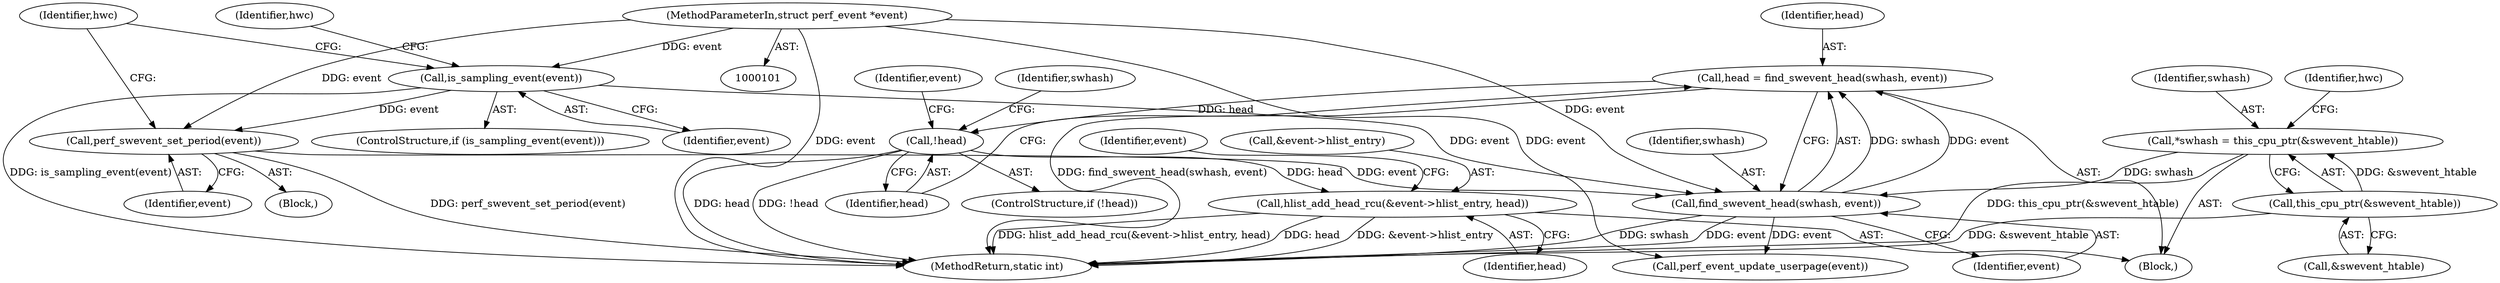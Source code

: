 digraph "0_linux_12ca6ad2e3a896256f086497a7c7406a547ee373_1@pointer" {
"1000140" [label="(Call,head = find_swevent_head(swhash, event))"];
"1000142" [label="(Call,find_swevent_head(swhash, event))"];
"1000106" [label="(Call,*swhash = this_cpu_ptr(&swevent_htable))"];
"1000108" [label="(Call,this_cpu_ptr(&swevent_htable))"];
"1000120" [label="(Call,is_sampling_event(event))"];
"1000102" [label="(MethodParameterIn,struct perf_event *event)"];
"1000130" [label="(Call,perf_swevent_set_period(event))"];
"1000146" [label="(Call,!head)"];
"1000156" [label="(Call,hlist_add_head_rcu(&event->hlist_entry, head))"];
"1000142" [label="(Call,find_swevent_head(swhash, event))"];
"1000130" [label="(Call,perf_swevent_set_period(event))"];
"1000113" [label="(Identifier,hwc)"];
"1000119" [label="(ControlStructure,if (is_sampling_event(event)))"];
"1000161" [label="(Identifier,head)"];
"1000163" [label="(Identifier,event)"];
"1000106" [label="(Call,*swhash = this_cpu_ptr(&swevent_htable))"];
"1000159" [label="(Identifier,event)"];
"1000162" [label="(Call,perf_event_update_userpage(event))"];
"1000120" [label="(Call,is_sampling_event(event))"];
"1000125" [label="(Identifier,hwc)"];
"1000156" [label="(Call,hlist_add_head_rcu(&event->hlist_entry, head))"];
"1000143" [label="(Identifier,swhash)"];
"1000157" [label="(Call,&event->hlist_entry)"];
"1000108" [label="(Call,this_cpu_ptr(&swevent_htable))"];
"1000134" [label="(Identifier,hwc)"];
"1000122" [label="(Block,)"];
"1000104" [label="(Block,)"];
"1000144" [label="(Identifier,event)"];
"1000102" [label="(MethodParameterIn,struct perf_event *event)"];
"1000147" [label="(Identifier,head)"];
"1000141" [label="(Identifier,head)"];
"1000166" [label="(MethodReturn,static int)"];
"1000107" [label="(Identifier,swhash)"];
"1000109" [label="(Call,&swevent_htable)"];
"1000131" [label="(Identifier,event)"];
"1000121" [label="(Identifier,event)"];
"1000146" [label="(Call,!head)"];
"1000140" [label="(Call,head = find_swevent_head(swhash, event))"];
"1000145" [label="(ControlStructure,if (!head))"];
"1000151" [label="(Identifier,swhash)"];
"1000140" -> "1000104"  [label="AST: "];
"1000140" -> "1000142"  [label="CFG: "];
"1000141" -> "1000140"  [label="AST: "];
"1000142" -> "1000140"  [label="AST: "];
"1000147" -> "1000140"  [label="CFG: "];
"1000140" -> "1000166"  [label="DDG: find_swevent_head(swhash, event)"];
"1000142" -> "1000140"  [label="DDG: swhash"];
"1000142" -> "1000140"  [label="DDG: event"];
"1000140" -> "1000146"  [label="DDG: head"];
"1000142" -> "1000144"  [label="CFG: "];
"1000143" -> "1000142"  [label="AST: "];
"1000144" -> "1000142"  [label="AST: "];
"1000142" -> "1000166"  [label="DDG: event"];
"1000142" -> "1000166"  [label="DDG: swhash"];
"1000106" -> "1000142"  [label="DDG: swhash"];
"1000120" -> "1000142"  [label="DDG: event"];
"1000130" -> "1000142"  [label="DDG: event"];
"1000102" -> "1000142"  [label="DDG: event"];
"1000142" -> "1000162"  [label="DDG: event"];
"1000106" -> "1000104"  [label="AST: "];
"1000106" -> "1000108"  [label="CFG: "];
"1000107" -> "1000106"  [label="AST: "];
"1000108" -> "1000106"  [label="AST: "];
"1000113" -> "1000106"  [label="CFG: "];
"1000106" -> "1000166"  [label="DDG: this_cpu_ptr(&swevent_htable)"];
"1000108" -> "1000106"  [label="DDG: &swevent_htable"];
"1000108" -> "1000109"  [label="CFG: "];
"1000109" -> "1000108"  [label="AST: "];
"1000108" -> "1000166"  [label="DDG: &swevent_htable"];
"1000120" -> "1000119"  [label="AST: "];
"1000120" -> "1000121"  [label="CFG: "];
"1000121" -> "1000120"  [label="AST: "];
"1000125" -> "1000120"  [label="CFG: "];
"1000134" -> "1000120"  [label="CFG: "];
"1000120" -> "1000166"  [label="DDG: is_sampling_event(event)"];
"1000102" -> "1000120"  [label="DDG: event"];
"1000120" -> "1000130"  [label="DDG: event"];
"1000102" -> "1000101"  [label="AST: "];
"1000102" -> "1000166"  [label="DDG: event"];
"1000102" -> "1000130"  [label="DDG: event"];
"1000102" -> "1000162"  [label="DDG: event"];
"1000130" -> "1000122"  [label="AST: "];
"1000130" -> "1000131"  [label="CFG: "];
"1000131" -> "1000130"  [label="AST: "];
"1000134" -> "1000130"  [label="CFG: "];
"1000130" -> "1000166"  [label="DDG: perf_swevent_set_period(event)"];
"1000146" -> "1000145"  [label="AST: "];
"1000146" -> "1000147"  [label="CFG: "];
"1000147" -> "1000146"  [label="AST: "];
"1000151" -> "1000146"  [label="CFG: "];
"1000159" -> "1000146"  [label="CFG: "];
"1000146" -> "1000166"  [label="DDG: !head"];
"1000146" -> "1000166"  [label="DDG: head"];
"1000146" -> "1000156"  [label="DDG: head"];
"1000156" -> "1000104"  [label="AST: "];
"1000156" -> "1000161"  [label="CFG: "];
"1000157" -> "1000156"  [label="AST: "];
"1000161" -> "1000156"  [label="AST: "];
"1000163" -> "1000156"  [label="CFG: "];
"1000156" -> "1000166"  [label="DDG: &event->hlist_entry"];
"1000156" -> "1000166"  [label="DDG: hlist_add_head_rcu(&event->hlist_entry, head)"];
"1000156" -> "1000166"  [label="DDG: head"];
}
